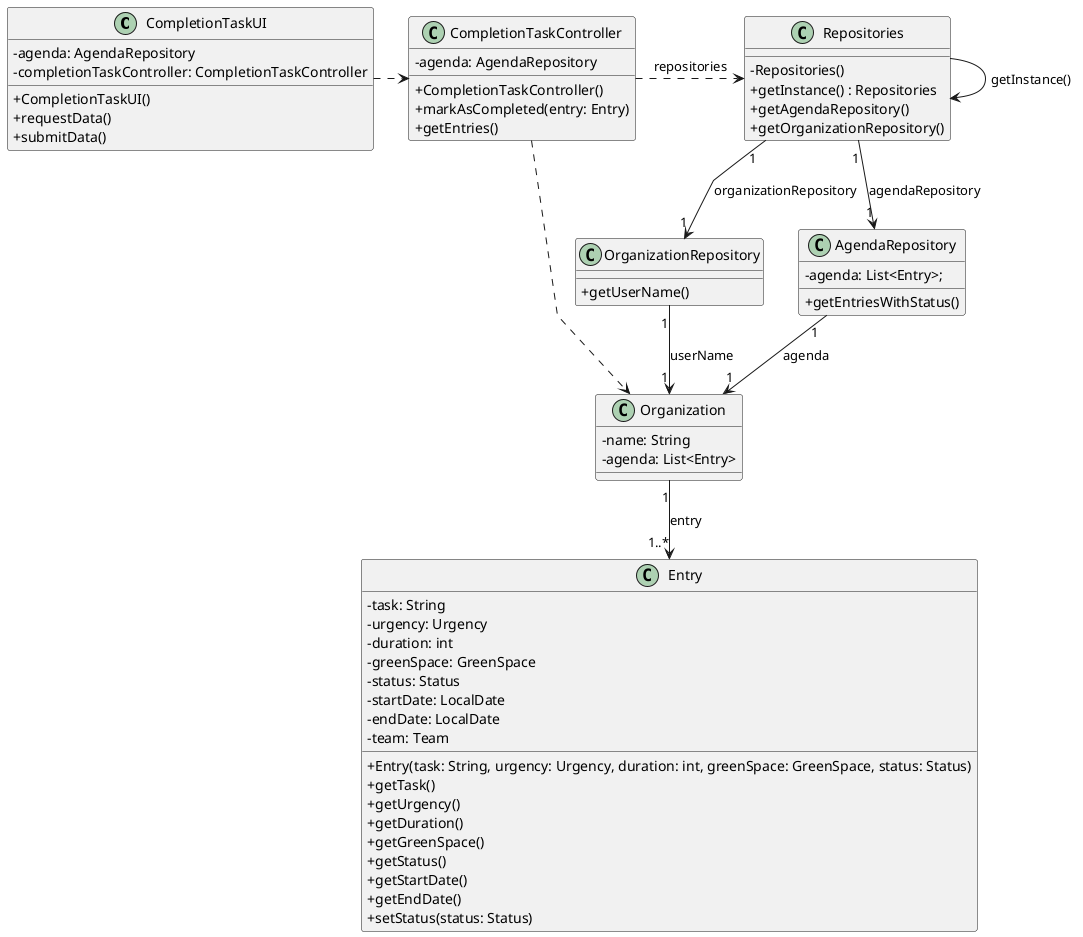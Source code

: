 @startuml
'skinparam monochrome true
skinparam packageStyle rectangle
skinparam shadowing false
skinparam linetype polyline
'skinparam linetype orto

skinparam classAttributeIconSize 0

'left to right direction

class CompletionTaskUI{
    - agenda: AgendaRepository
    - completionTaskController: CompletionTaskController
    + CompletionTaskUI()
    + requestData()
    + submitData()
}

class CompletionTaskController{
    - agenda: AgendaRepository
    + CompletionTaskController()
    + markAsCompleted(entry: Entry)
    + getEntries()
}

class Organization{
    - name: String
    - agenda: List<Entry>
}

class OrganizationRepository{
    + getUserName()
}

class AgendaRepository{
    - agenda: List<Entry>;
    + getEntriesWithStatus()
}

class Repositories{
    - Repositories()
    + getInstance() : Repositories
    + getAgendaRepository()
    + getOrganizationRepository()
}

class Entry{
    - task: String
    - urgency: Urgency
    - duration: int
    - greenSpace: GreenSpace
    - status: Status
    - startDate: LocalDate
    - endDate: LocalDate
    - team: Team
    + Entry(task: String, urgency: Urgency, duration: int, greenSpace: GreenSpace, status: Status)
    + getTask()
    + getUrgency()
    + getDuration()
    + getGreenSpace()
    + getStatus()
    + getStartDate()
    + getEndDate()
    + setStatus(status: Status)
}

CompletionTaskUI .> CompletionTaskController
CompletionTaskController ..> Organization
CompletionTaskController .> Repositories: repositories
Repositories "1" --> "1"OrganizationRepository: organizationRepository
Repositories "1"--> "1"AgendaRepository: agendaRepository
OrganizationRepository"1" --> "1"Organization: userName
AgendaRepository"1" --> "1"Organization: agenda
Organization"1" --> "1..*"Entry: entry
Repositories --> Repositories : getInstance()

@enduml